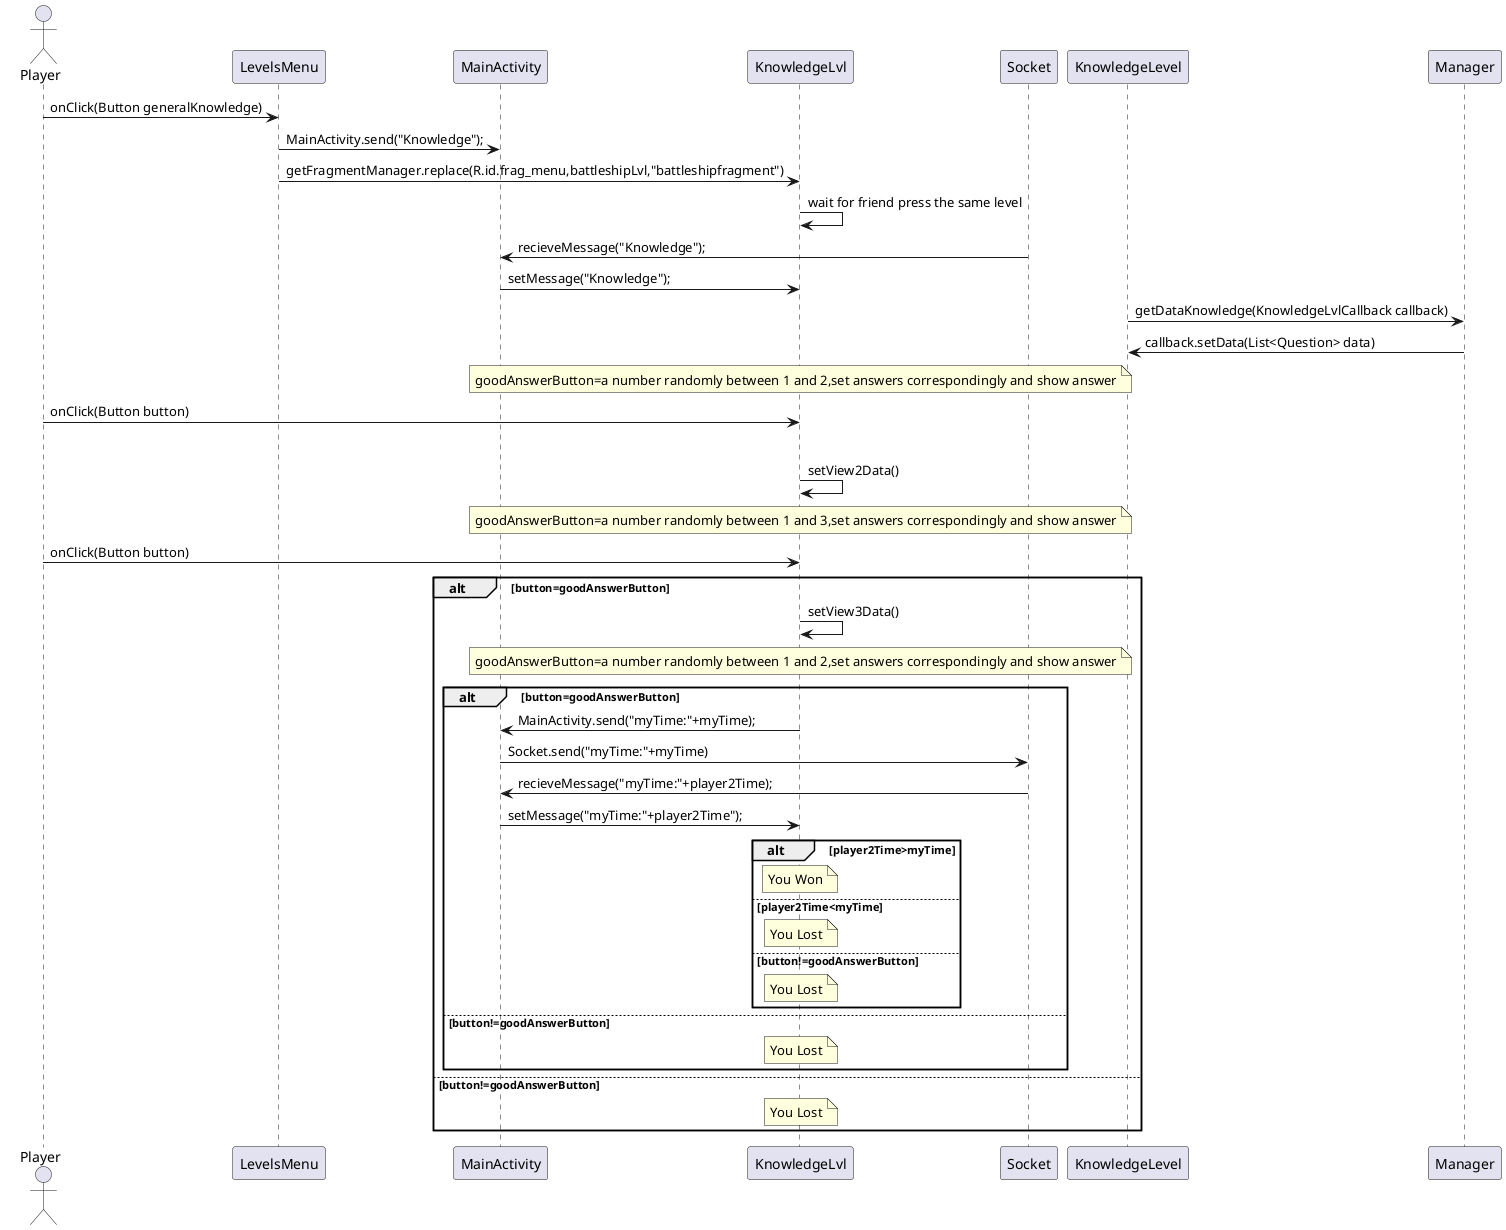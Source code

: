 @startuml
actor Player
Player->LevelsMenu:onClick(Button generalKnowledge)
LevelsMenu -> MainActivity: MainActivity.send("Knowledge");
LevelsMenu -> KnowledgeLvl: getFragmentManager.replace(R.id.frag_menu,battleshipLvl,"battleshipfragment")
KnowledgeLvl -> KnowledgeLvl: wait for friend press the same level
Socket->MainActivity: recieveMessage("Knowledge");
MainActivity->KnowledgeLvl: setMessage("Knowledge");
KnowledgeLevel->Manager:getDataKnowledge(KnowledgeLvlCallback callback)
KnowledgeLevel<-Manager:callback.setData(List<Question> data)
 note over KnowledgeLvl
   goodAnswerButton=a number randomly between 1 and 2,set answers correspondingly and show answer
 end note
Player->KnowledgeLvl:onClick(Button button)
alt button=goodAnswerButton
    KnowledgeLvl->KnowledgeLvl:setView2Data()
     note over KnowledgeLvl
       goodAnswerButton=a number randomly between 1 and 3,set answers correspondingly and show answer
     end note
     Player->KnowledgeLvl:onClick(Button button)
     alt button=goodAnswerButton
         KnowledgeLvl->KnowledgeLvl:setView3Data()
         note over KnowledgeLvl
            goodAnswerButton=a number randomly between 1 and 2,set answers correspondingly and show answer
         end note
         alt button=goodAnswerButton
           KnowledgeLvl -> MainActivity: MainActivity.send("myTime:"+myTime);
           MainActivity->Socket: Socket.send("myTime:"+myTime)
           Socket->MainActivity: recieveMessage("myTime:"+player2Time);
           MainActivity->KnowledgeLvl: setMessage("myTime:"+player2Time");
           alt player2Time>myTime
           note over KnowledgeLvl
              You Won
           end note
           else player2Time<myTime
           note over KnowledgeLvl
              You Lost
           end note
         else button!=goodAnswerButton
            note over KnowledgeLvl
               You Lost
            end note
         end
     else button!=goodAnswerButton
          note over KnowledgeLvl
             You Lost
          end note
     end

else button!=goodAnswerButton
 note over KnowledgeLvl
 You Lost
 end note
end


@enduml